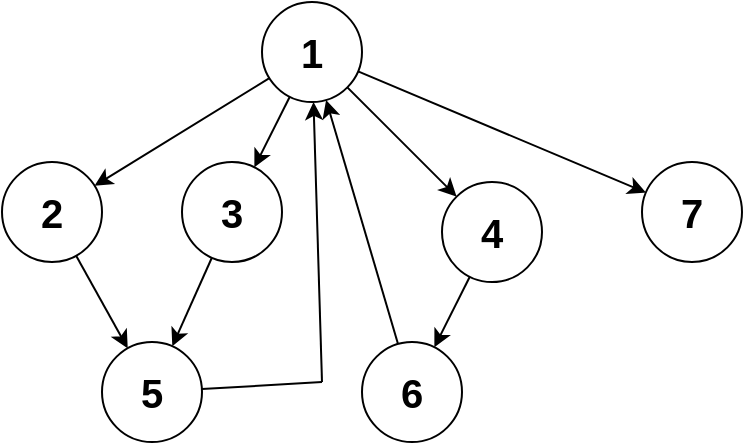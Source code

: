 <mxfile version="13.9.9" type="device"><diagram id="7b6LGzpmozlvE36cow1H" name="第 1 页"><mxGraphModel dx="850" dy="366" grid="1" gridSize="10" guides="1" tooltips="1" connect="1" arrows="1" fold="1" page="1" pageScale="1" pageWidth="827" pageHeight="1169" math="0" shadow="0"><root><mxCell id="0"/><mxCell id="1" parent="0"/><mxCell id="y3ePl9N8jJCdVdmGqcYS-1" value="&lt;font style=&quot;font-size: 20px&quot;&gt;&lt;b&gt;1&lt;/b&gt;&lt;/font&gt;" style="ellipse;whiteSpace=wrap;html=1;aspect=fixed;" vertex="1" parent="1"><mxGeometry x="350" y="220" width="50" height="50" as="geometry"/></mxCell><mxCell id="y3ePl9N8jJCdVdmGqcYS-2" value="&lt;font style=&quot;font-size: 20px&quot;&gt;&lt;b&gt;2&lt;/b&gt;&lt;/font&gt;" style="ellipse;whiteSpace=wrap;html=1;aspect=fixed;" vertex="1" parent="1"><mxGeometry x="220" y="300" width="50" height="50" as="geometry"/></mxCell><mxCell id="y3ePl9N8jJCdVdmGqcYS-3" value="&lt;font style=&quot;font-size: 20px&quot;&gt;&lt;b&gt;3&lt;/b&gt;&lt;/font&gt;" style="ellipse;whiteSpace=wrap;html=1;aspect=fixed;" vertex="1" parent="1"><mxGeometry x="310" y="300" width="50" height="50" as="geometry"/></mxCell><mxCell id="y3ePl9N8jJCdVdmGqcYS-4" value="&lt;font style=&quot;font-size: 20px&quot;&gt;&lt;b&gt;5&lt;/b&gt;&lt;/font&gt;" style="ellipse;whiteSpace=wrap;html=1;aspect=fixed;" vertex="1" parent="1"><mxGeometry x="270" y="390" width="50" height="50" as="geometry"/></mxCell><mxCell id="y3ePl9N8jJCdVdmGqcYS-5" value="" style="endArrow=classic;html=1;" edge="1" parent="1" source="y3ePl9N8jJCdVdmGqcYS-1" target="y3ePl9N8jJCdVdmGqcYS-2"><mxGeometry width="50" height="50" relative="1" as="geometry"><mxPoint x="390" y="350" as="sourcePoint"/><mxPoint x="440" y="300" as="targetPoint"/></mxGeometry></mxCell><mxCell id="y3ePl9N8jJCdVdmGqcYS-6" value="" style="endArrow=classic;html=1;" edge="1" parent="1" source="y3ePl9N8jJCdVdmGqcYS-1" target="y3ePl9N8jJCdVdmGqcYS-3"><mxGeometry width="50" height="50" relative="1" as="geometry"><mxPoint x="390" y="350" as="sourcePoint"/><mxPoint x="440" y="300" as="targetPoint"/></mxGeometry></mxCell><mxCell id="y3ePl9N8jJCdVdmGqcYS-7" value="" style="endArrow=classic;html=1;" edge="1" parent="1" source="y3ePl9N8jJCdVdmGqcYS-2" target="y3ePl9N8jJCdVdmGqcYS-4"><mxGeometry width="50" height="50" relative="1" as="geometry"><mxPoint x="390" y="350" as="sourcePoint"/><mxPoint x="440" y="300" as="targetPoint"/></mxGeometry></mxCell><mxCell id="y3ePl9N8jJCdVdmGqcYS-8" value="" style="endArrow=classic;html=1;" edge="1" parent="1" source="y3ePl9N8jJCdVdmGqcYS-3" target="y3ePl9N8jJCdVdmGqcYS-4"><mxGeometry width="50" height="50" relative="1" as="geometry"><mxPoint x="390" y="350" as="sourcePoint"/><mxPoint x="440" y="300" as="targetPoint"/></mxGeometry></mxCell><mxCell id="y3ePl9N8jJCdVdmGqcYS-9" value="&lt;font style=&quot;font-size: 20px&quot;&gt;&lt;b&gt;7&lt;/b&gt;&lt;/font&gt;" style="ellipse;whiteSpace=wrap;html=1;aspect=fixed;" vertex="1" parent="1"><mxGeometry x="540" y="300" width="50" height="50" as="geometry"/></mxCell><mxCell id="y3ePl9N8jJCdVdmGqcYS-10" value="" style="endArrow=classic;html=1;" edge="1" parent="1" source="y3ePl9N8jJCdVdmGqcYS-1" target="y3ePl9N8jJCdVdmGqcYS-9"><mxGeometry width="50" height="50" relative="1" as="geometry"><mxPoint x="390" y="350" as="sourcePoint"/><mxPoint x="440" y="300" as="targetPoint"/></mxGeometry></mxCell><mxCell id="y3ePl9N8jJCdVdmGqcYS-16" value="" style="endArrow=none;html=1;" edge="1" parent="1" source="y3ePl9N8jJCdVdmGqcYS-4"><mxGeometry width="50" height="50" relative="1" as="geometry"><mxPoint x="390" y="350" as="sourcePoint"/><mxPoint x="380" y="410" as="targetPoint"/></mxGeometry></mxCell><mxCell id="y3ePl9N8jJCdVdmGqcYS-17" value="" style="endArrow=classic;html=1;" edge="1" parent="1" target="y3ePl9N8jJCdVdmGqcYS-1"><mxGeometry width="50" height="50" relative="1" as="geometry"><mxPoint x="380" y="410" as="sourcePoint"/><mxPoint x="440" y="300" as="targetPoint"/></mxGeometry></mxCell><mxCell id="y3ePl9N8jJCdVdmGqcYS-18" value="&lt;font style=&quot;font-size: 20px&quot;&gt;&lt;b&gt;4&lt;/b&gt;&lt;/font&gt;" style="ellipse;whiteSpace=wrap;html=1;aspect=fixed;" vertex="1" parent="1"><mxGeometry x="440" y="310" width="50" height="50" as="geometry"/></mxCell><mxCell id="y3ePl9N8jJCdVdmGqcYS-19" value="&lt;font style=&quot;font-size: 20px&quot;&gt;&lt;b&gt;6&lt;/b&gt;&lt;/font&gt;" style="ellipse;whiteSpace=wrap;html=1;aspect=fixed;" vertex="1" parent="1"><mxGeometry x="400" y="390" width="50" height="50" as="geometry"/></mxCell><mxCell id="y3ePl9N8jJCdVdmGqcYS-21" value="" style="endArrow=classic;html=1;" edge="1" parent="1" source="y3ePl9N8jJCdVdmGqcYS-1" target="y3ePl9N8jJCdVdmGqcYS-18"><mxGeometry width="50" height="50" relative="1" as="geometry"><mxPoint x="410" y="370" as="sourcePoint"/><mxPoint x="460" y="320" as="targetPoint"/></mxGeometry></mxCell><mxCell id="y3ePl9N8jJCdVdmGqcYS-22" value="" style="endArrow=classic;html=1;" edge="1" parent="1" source="y3ePl9N8jJCdVdmGqcYS-18" target="y3ePl9N8jJCdVdmGqcYS-19"><mxGeometry width="50" height="50" relative="1" as="geometry"><mxPoint x="410" y="370" as="sourcePoint"/><mxPoint x="460" y="320" as="targetPoint"/></mxGeometry></mxCell><mxCell id="y3ePl9N8jJCdVdmGqcYS-23" value="" style="endArrow=classic;html=1;" edge="1" parent="1" source="y3ePl9N8jJCdVdmGqcYS-19" target="y3ePl9N8jJCdVdmGqcYS-1"><mxGeometry width="50" height="50" relative="1" as="geometry"><mxPoint x="410" y="370" as="sourcePoint"/><mxPoint x="460" y="320" as="targetPoint"/></mxGeometry></mxCell></root></mxGraphModel></diagram></mxfile>